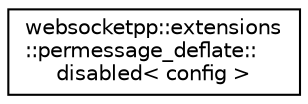 digraph "Graphical Class Hierarchy"
{
  edge [fontname="Helvetica",fontsize="10",labelfontname="Helvetica",labelfontsize="10"];
  node [fontname="Helvetica",fontsize="10",shape=record];
  rankdir="LR";
  Node0 [label="websocketpp::extensions\l::permessage_deflate::\ldisabled\< config \>",height=0.2,width=0.4,color="black", fillcolor="white", style="filled",URL="$classwebsocketpp_1_1extensions_1_1permessage__deflate_1_1disabled.html",tooltip="Stub class for use when disabling permessage_deflate extension. "];
}
